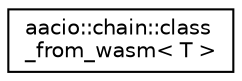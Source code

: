 digraph "Graphical Class Hierarchy"
{
  edge [fontname="Helvetica",fontsize="10",labelfontname="Helvetica",labelfontsize="10"];
  node [fontname="Helvetica",fontsize="10",shape=record];
  rankdir="LR";
  Node0 [label="aacio::chain::class\l_from_wasm\< T \>",height=0.2,width=0.4,color="black", fillcolor="white", style="filled",URL="$structaacio_1_1chain_1_1class__from__wasm.html"];
}
